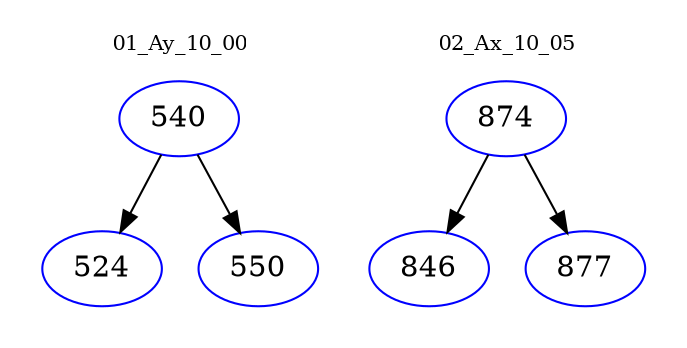 digraph{
subgraph cluster_0 {
color = white
label = "01_Ay_10_00";
fontsize=10;
T0_540 [label="540", color="blue"]
T0_540 -> T0_524 [color="black"]
T0_524 [label="524", color="blue"]
T0_540 -> T0_550 [color="black"]
T0_550 [label="550", color="blue"]
}
subgraph cluster_1 {
color = white
label = "02_Ax_10_05";
fontsize=10;
T1_874 [label="874", color="blue"]
T1_874 -> T1_846 [color="black"]
T1_846 [label="846", color="blue"]
T1_874 -> T1_877 [color="black"]
T1_877 [label="877", color="blue"]
}
}
